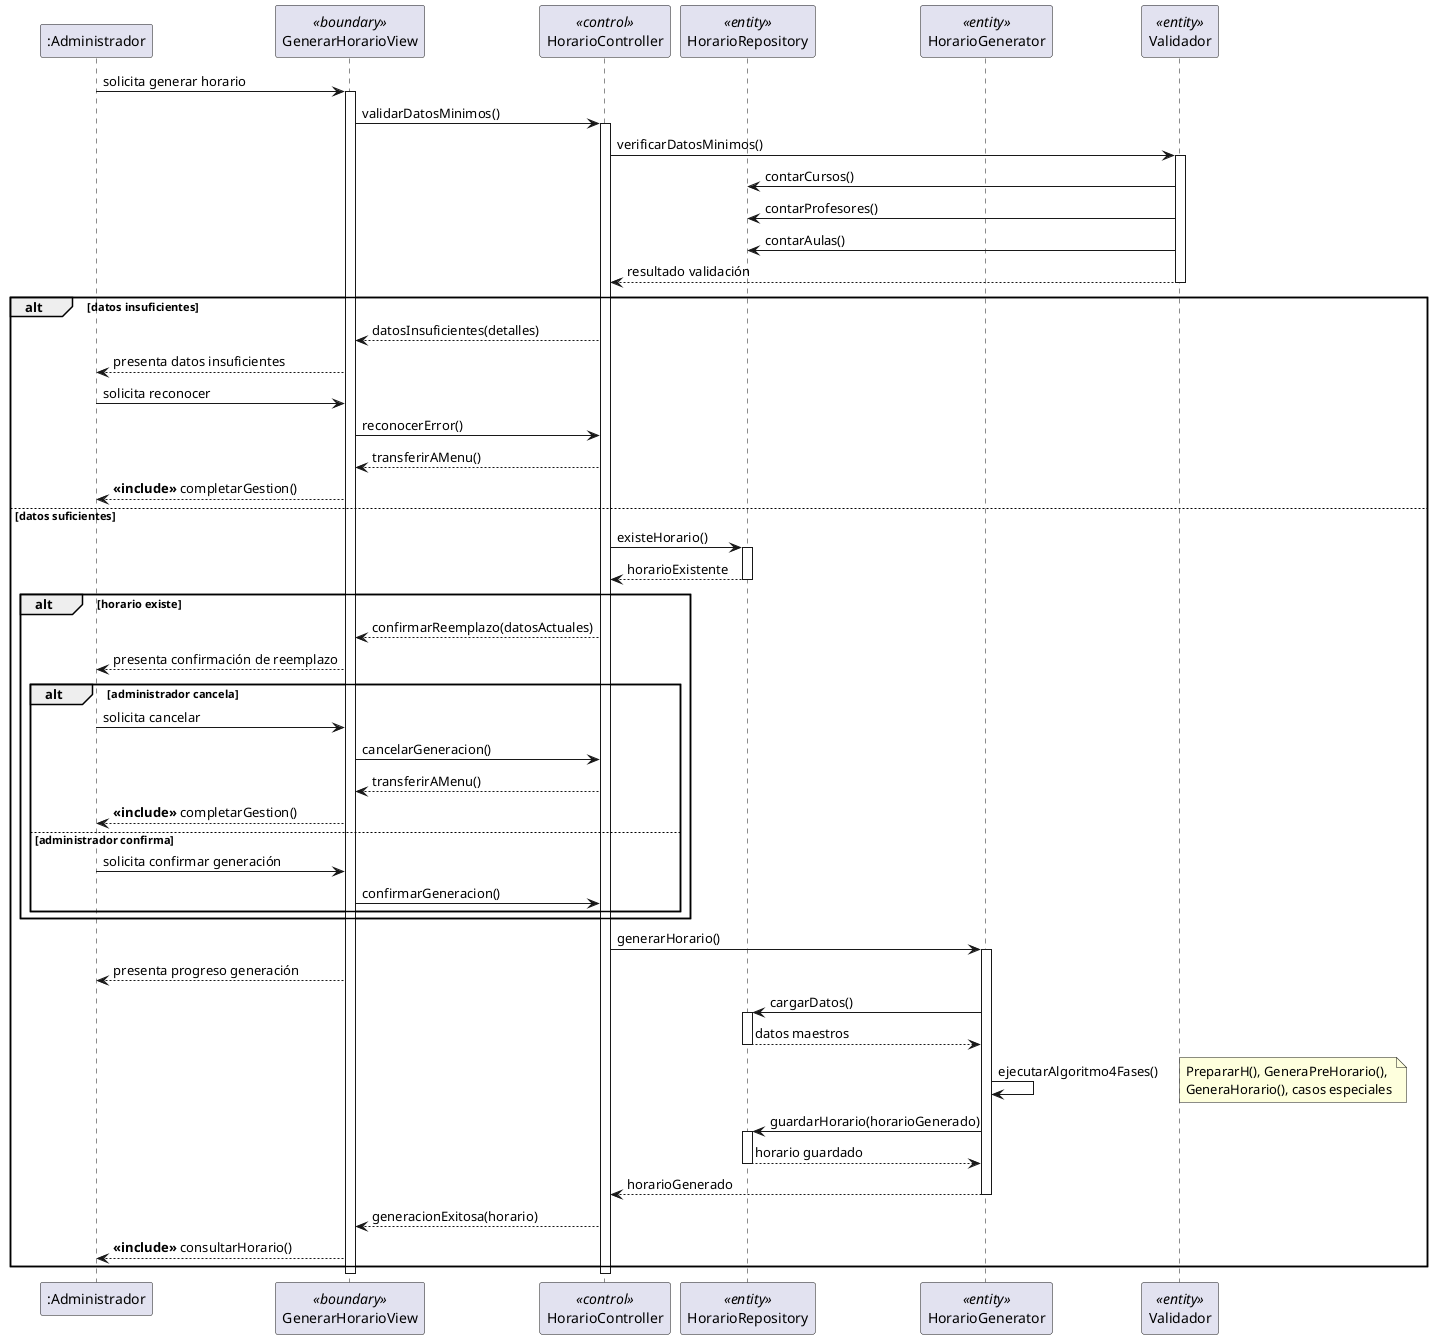 @startuml generarHorario-analisis

participant ":Administrador" as Admin
participant "GenerarHorarioView" as View <<boundary>>
participant "HorarioController" as Controller <<control>>
participant "HorarioRepository" as Repository <<entity>>
participant "HorarioGenerator" as Generator <<entity>>
participant "Validador" as Validator <<entity>>

Admin -> View : solicita generar horario

activate View
View -> Controller : validarDatosMinimos()
activate Controller

Controller -> Validator : verificarDatosMinimos()
activate Validator
Validator -> Repository : contarCursos()
Validator -> Repository : contarProfesores()  
Validator -> Repository : contarAulas()
Validator --> Controller : resultado validación
deactivate Validator

alt datos insuficientes
    Controller --> View : datosInsuficientes(detalles)
    View --> Admin : presenta datos insuficientes
    Admin -> View : solicita reconocer
    View -> Controller : reconocerError()
    Controller --> View : transferirAMenu()
    View --> Admin : **<<include>>** completarGestion()
else datos suficientes
    Controller -> Repository : existeHorario()
    activate Repository
    Repository --> Controller : horarioExistente
    deactivate Repository
    
    alt horario existe
        Controller --> View : confirmarReemplazo(datosActuales)
        View --> Admin : presenta confirmación de reemplazo
        
        alt administrador cancela
            Admin -> View : solicita cancelar
            View -> Controller : cancelarGeneracion()
            Controller --> View : transferirAMenu()
            View --> Admin : **<<include>>** completarGestion()
        else administrador confirma
            Admin -> View : solicita confirmar generación
            View -> Controller : confirmarGeneracion()
        end
    end
    
    Controller -> Generator : generarHorario()
    activate Generator
    View --> Admin : presenta progreso generación
    
    Generator -> Repository : cargarDatos()
    activate Repository
    Repository --> Generator : datos maestros
    deactivate Repository
    
    Generator -> Generator : ejecutarAlgoritmo4Fases()
    note right : PrepararH(), GeneraPreHorario(),\nGeneraHorario(), casos especiales
    
    Generator -> Repository : guardarHorario(horarioGenerado)
    activate Repository
    Repository --> Generator : horario guardado
    deactivate Repository
    
    Generator --> Controller : horarioGenerado
    deactivate Generator
    
    Controller --> View : generacionExitosa(horario)
    View --> Admin : **<<include>>** consultarHorario()
end

deactivate Controller
deactivate View

@enduml